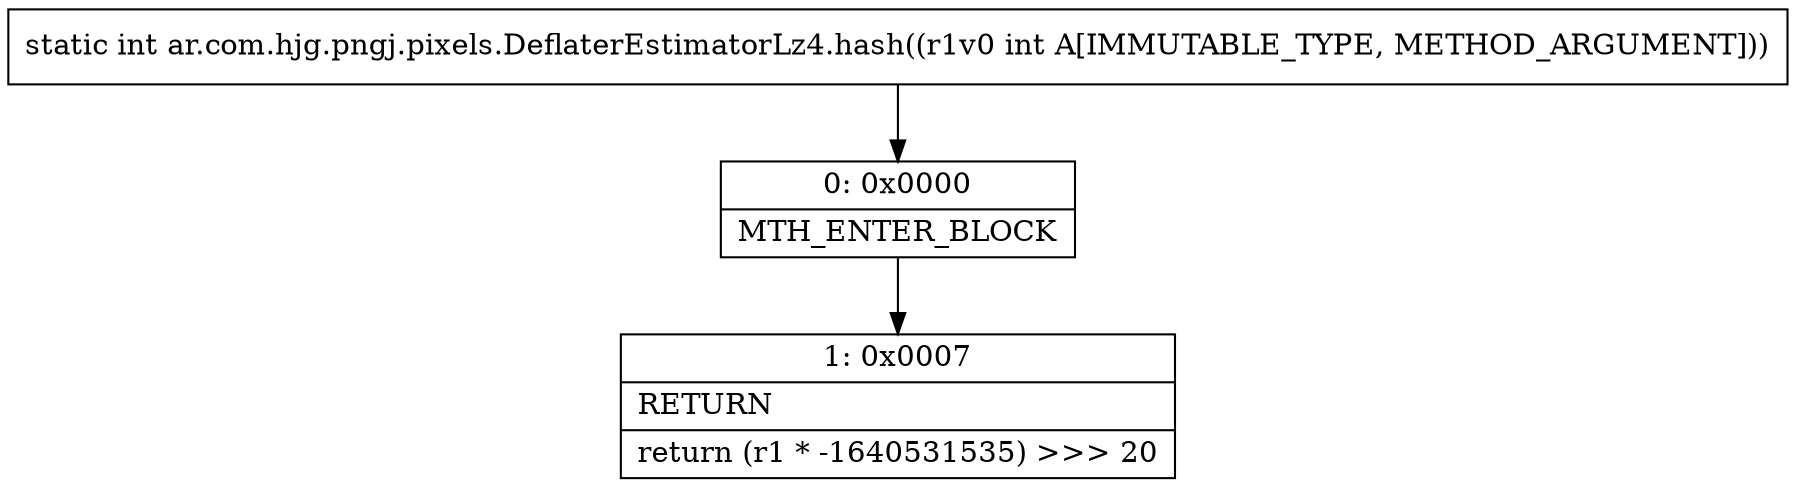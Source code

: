digraph "CFG forar.com.hjg.pngj.pixels.DeflaterEstimatorLz4.hash(I)I" {
Node_0 [shape=record,label="{0\:\ 0x0000|MTH_ENTER_BLOCK\l}"];
Node_1 [shape=record,label="{1\:\ 0x0007|RETURN\l|return (r1 * \-1640531535) \>\>\> 20\l}"];
MethodNode[shape=record,label="{static int ar.com.hjg.pngj.pixels.DeflaterEstimatorLz4.hash((r1v0 int A[IMMUTABLE_TYPE, METHOD_ARGUMENT])) }"];
MethodNode -> Node_0;
Node_0 -> Node_1;
}

